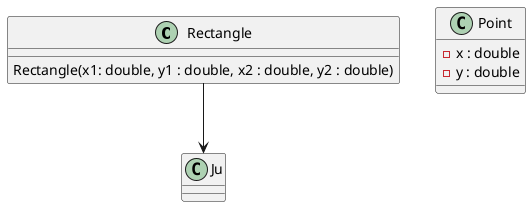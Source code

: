 @startuml draf
class Rectangle {
Rectangle(x1: double, y1 : double, x2 : double, y2 : double)
}

class Point {
    - x : double
    - y : double
}

class Ju {

}

Rectangle --> Ju
@enduml